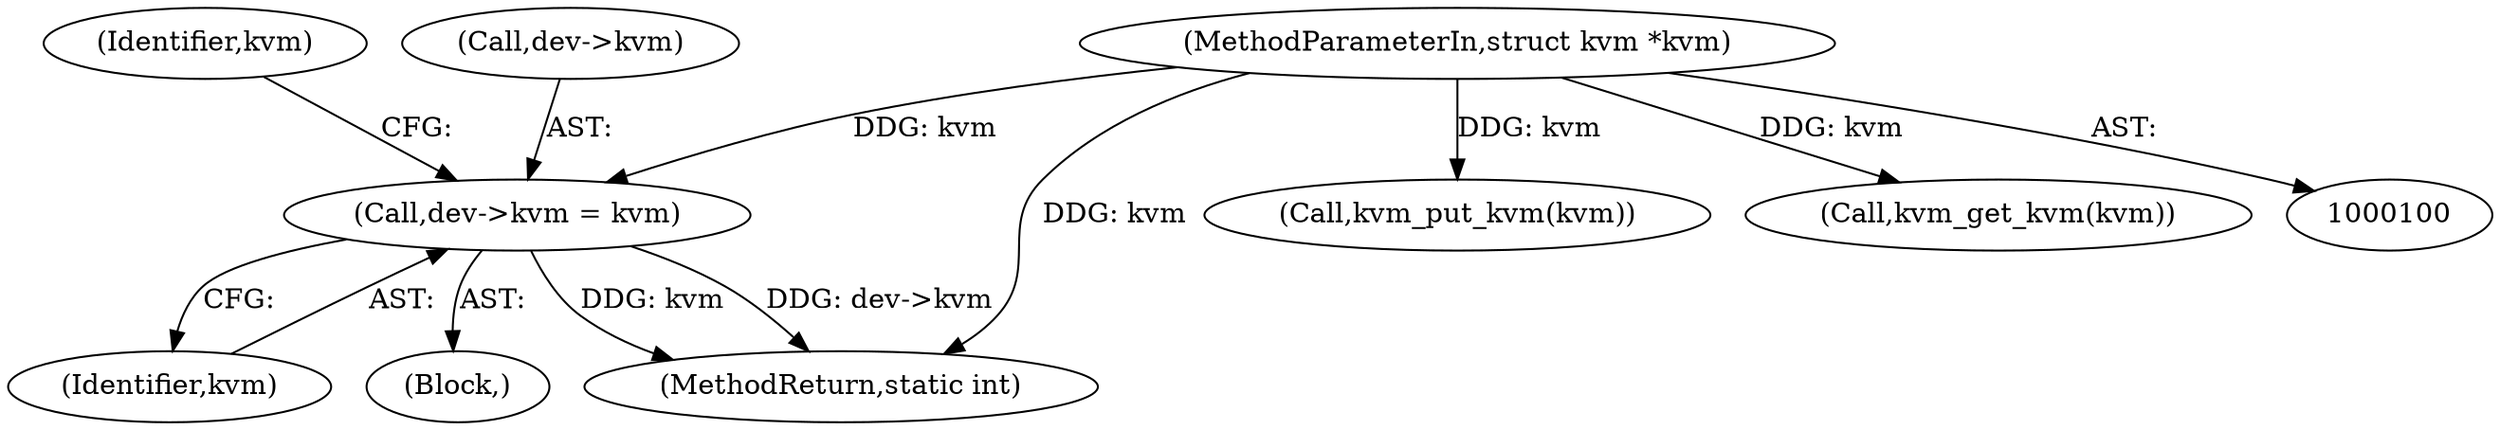 digraph "0_linux_cfa39381173d5f969daf43582c95ad679189cbc9@pointer" {
"1000164" [label="(Call,dev->kvm = kvm)"];
"1000101" [label="(MethodParameterIn,struct kvm *kvm)"];
"1000234" [label="(Call,kvm_put_kvm(kvm))"];
"1000101" [label="(MethodParameterIn,struct kvm *kvm)"];
"1000172" [label="(Identifier,kvm)"];
"1000164" [label="(Call,dev->kvm = kvm)"];
"1000215" [label="(Call,kvm_get_kvm(kvm))"];
"1000168" [label="(Identifier,kvm)"];
"1000165" [label="(Call,dev->kvm)"];
"1000103" [label="(Block,)"];
"1000262" [label="(MethodReturn,static int)"];
"1000164" -> "1000103"  [label="AST: "];
"1000164" -> "1000168"  [label="CFG: "];
"1000165" -> "1000164"  [label="AST: "];
"1000168" -> "1000164"  [label="AST: "];
"1000172" -> "1000164"  [label="CFG: "];
"1000164" -> "1000262"  [label="DDG: kvm"];
"1000164" -> "1000262"  [label="DDG: dev->kvm"];
"1000101" -> "1000164"  [label="DDG: kvm"];
"1000101" -> "1000100"  [label="AST: "];
"1000101" -> "1000262"  [label="DDG: kvm"];
"1000101" -> "1000215"  [label="DDG: kvm"];
"1000101" -> "1000234"  [label="DDG: kvm"];
}
